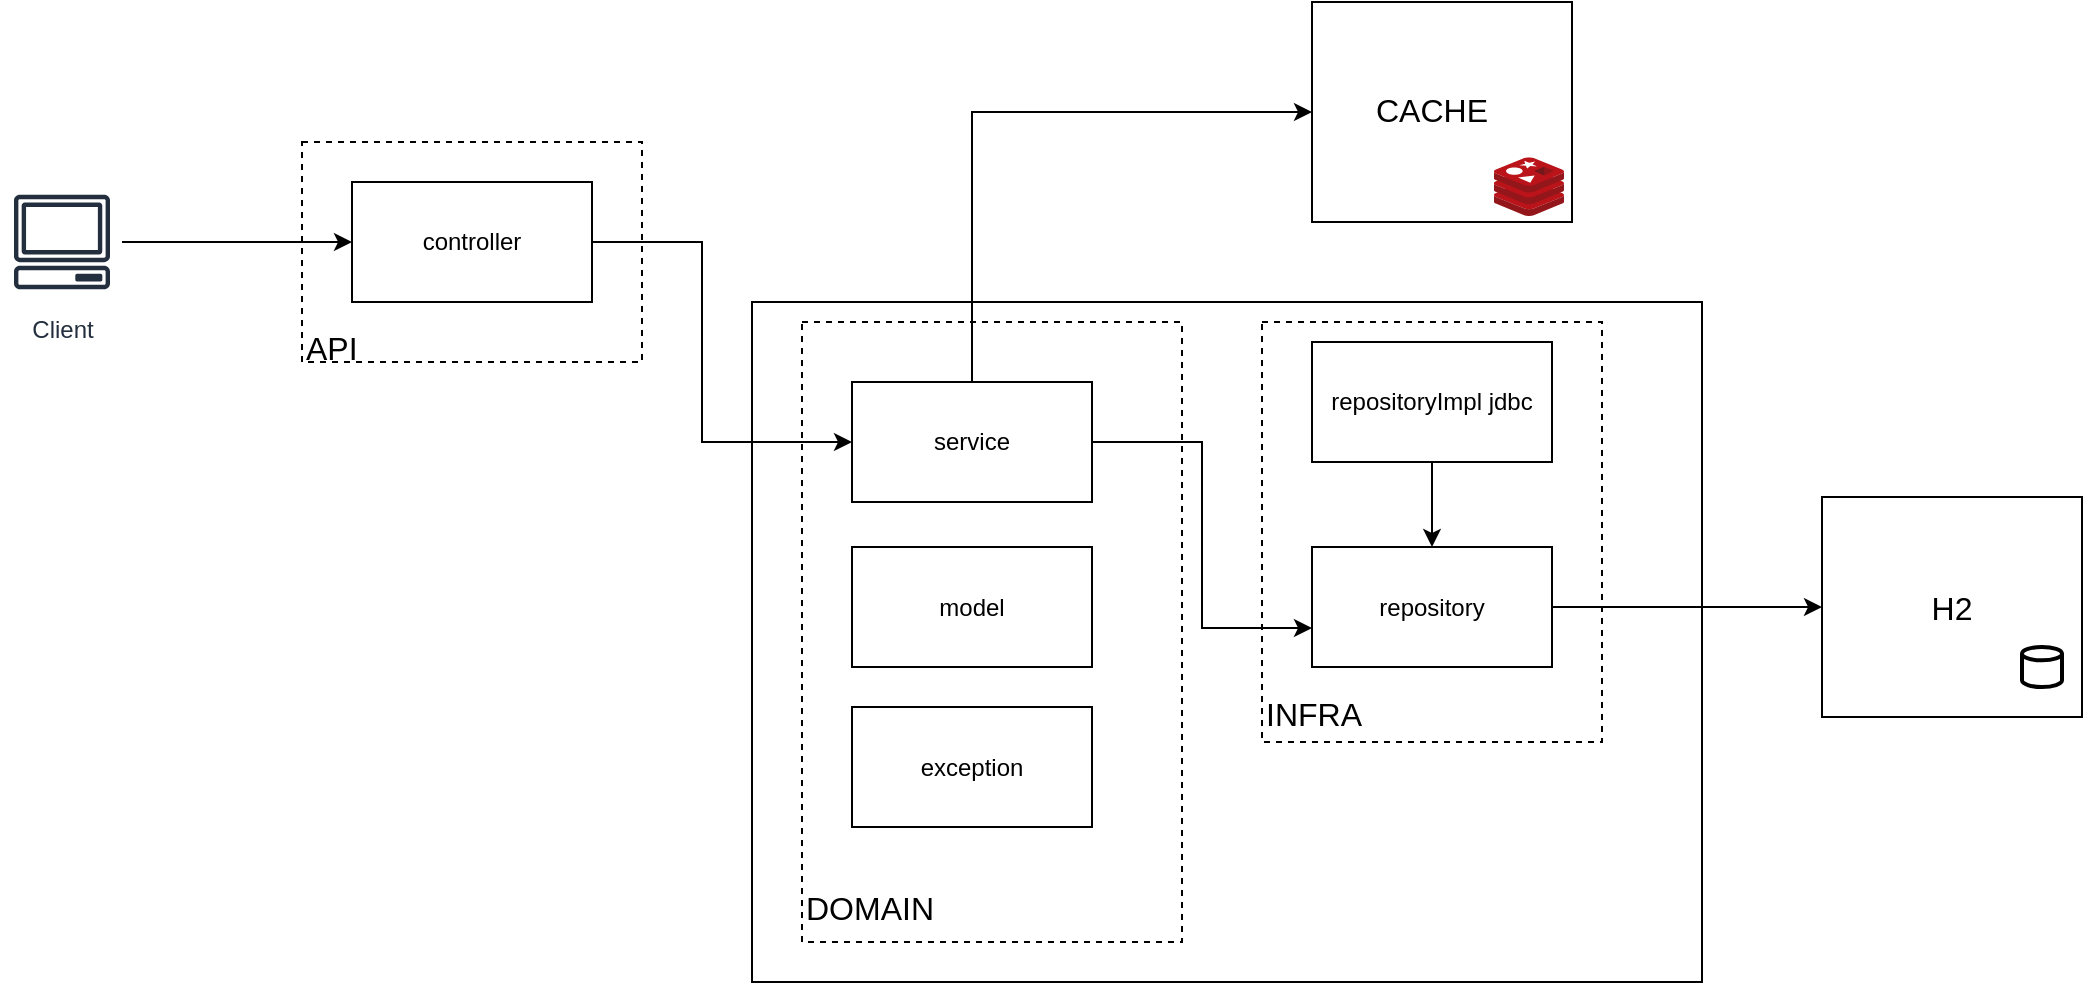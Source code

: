 <mxfile version="24.5.5" type="device">
  <diagram name="Página-1" id="eixXm7tsP6Xny6ZYl62c">
    <mxGraphModel dx="2261" dy="1907" grid="1" gridSize="10" guides="1" tooltips="1" connect="1" arrows="1" fold="1" page="1" pageScale="1" pageWidth="827" pageHeight="1169" math="0" shadow="0">
      <root>
        <mxCell id="0" />
        <mxCell id="1" parent="0" />
        <mxCell id="e14M_U0_Y1kipxvu9IPv-54" value="" style="rounded=0;whiteSpace=wrap;html=1;" parent="1" vertex="1">
          <mxGeometry x="245" y="100" width="475" height="340" as="geometry" />
        </mxCell>
        <mxCell id="e14M_U0_Y1kipxvu9IPv-34" value="" style="rounded=0;whiteSpace=wrap;html=1;" parent="1" vertex="1">
          <mxGeometry x="525" y="-50" width="130" height="110" as="geometry" />
        </mxCell>
        <mxCell id="e14M_U0_Y1kipxvu9IPv-4" value="" style="rounded=0;whiteSpace=wrap;html=1;dashed=1;" parent="1" vertex="1">
          <mxGeometry x="270" y="110" width="190" height="310" as="geometry" />
        </mxCell>
        <mxCell id="e14M_U0_Y1kipxvu9IPv-15" value="" style="rounded=0;whiteSpace=wrap;html=1;dashed=1;" parent="1" vertex="1">
          <mxGeometry x="500" y="110" width="170" height="210" as="geometry" />
        </mxCell>
        <mxCell id="e14M_U0_Y1kipxvu9IPv-1" value="" style="rounded=0;whiteSpace=wrap;html=1;dashed=1;" parent="1" vertex="1">
          <mxGeometry x="20" y="20" width="170" height="110" as="geometry" />
        </mxCell>
        <mxCell id="e14M_U0_Y1kipxvu9IPv-22" style="edgeStyle=orthogonalEdgeStyle;rounded=0;orthogonalLoop=1;jettySize=auto;html=1;exitX=1;exitY=0.5;exitDx=0;exitDy=0;entryX=0;entryY=0.5;entryDx=0;entryDy=0;" parent="1" source="e14M_U0_Y1kipxvu9IPv-2" target="e14M_U0_Y1kipxvu9IPv-5" edge="1">
          <mxGeometry relative="1" as="geometry">
            <Array as="points">
              <mxPoint x="220" y="70" />
              <mxPoint x="220" y="170" />
            </Array>
          </mxGeometry>
        </mxCell>
        <mxCell id="e14M_U0_Y1kipxvu9IPv-2" value="controller" style="rounded=0;whiteSpace=wrap;html=1;" parent="1" vertex="1">
          <mxGeometry x="45" y="40" width="120" height="60" as="geometry" />
        </mxCell>
        <mxCell id="e14M_U0_Y1kipxvu9IPv-3" value="&lt;h1 style=&quot;margin-top: 0px;&quot;&gt;&lt;span style=&quot;font-weight: normal;&quot;&gt;&lt;font style=&quot;font-size: 16px;&quot;&gt;API&lt;/font&gt;&lt;/span&gt;&lt;/h1&gt;" style="text;html=1;whiteSpace=wrap;overflow=hidden;rounded=0;fontStyle=0" parent="1" vertex="1">
          <mxGeometry x="20" y="100" width="80" height="40" as="geometry" />
        </mxCell>
        <mxCell id="e14M_U0_Y1kipxvu9IPv-28" style="edgeStyle=orthogonalEdgeStyle;rounded=0;orthogonalLoop=1;jettySize=auto;html=1;exitX=1;exitY=0.5;exitDx=0;exitDy=0;" parent="1" source="e14M_U0_Y1kipxvu9IPv-5" target="e14M_U0_Y1kipxvu9IPv-14" edge="1">
          <mxGeometry relative="1" as="geometry">
            <Array as="points">
              <mxPoint x="470" y="170" />
              <mxPoint x="470" y="263" />
            </Array>
          </mxGeometry>
        </mxCell>
        <mxCell id="fR0H_QJESCKlFLvwVIpQ-4" style="edgeStyle=orthogonalEdgeStyle;rounded=0;orthogonalLoop=1;jettySize=auto;html=1;exitX=0.5;exitY=0;exitDx=0;exitDy=0;entryX=0;entryY=0.5;entryDx=0;entryDy=0;" edge="1" parent="1" source="e14M_U0_Y1kipxvu9IPv-5" target="e14M_U0_Y1kipxvu9IPv-34">
          <mxGeometry relative="1" as="geometry" />
        </mxCell>
        <mxCell id="e14M_U0_Y1kipxvu9IPv-5" value="service" style="rounded=0;whiteSpace=wrap;html=1;" parent="1" vertex="1">
          <mxGeometry x="295" y="140" width="120" height="60" as="geometry" />
        </mxCell>
        <mxCell id="e14M_U0_Y1kipxvu9IPv-6" value="&lt;h1 style=&quot;margin-top: 0px;&quot;&gt;&lt;span style=&quot;font-weight: normal;&quot;&gt;&lt;font style=&quot;font-size: 16px;&quot;&gt;DOMAIN&lt;/font&gt;&lt;/span&gt;&lt;/h1&gt;" style="text;html=1;whiteSpace=wrap;overflow=hidden;rounded=0;fontStyle=0" parent="1" vertex="1">
          <mxGeometry x="270" y="380" width="70" height="30" as="geometry" />
        </mxCell>
        <mxCell id="e14M_U0_Y1kipxvu9IPv-33" style="edgeStyle=orthogonalEdgeStyle;rounded=0;orthogonalLoop=1;jettySize=auto;html=1;exitX=0.5;exitY=1;exitDx=0;exitDy=0;entryX=0.5;entryY=0;entryDx=0;entryDy=0;" parent="1" source="e14M_U0_Y1kipxvu9IPv-7" target="e14M_U0_Y1kipxvu9IPv-14" edge="1">
          <mxGeometry relative="1" as="geometry" />
        </mxCell>
        <mxCell id="e14M_U0_Y1kipxvu9IPv-7" value="repositoryImpl jdbc" style="rounded=0;whiteSpace=wrap;html=1;" parent="1" vertex="1">
          <mxGeometry x="525" y="120" width="120" height="60" as="geometry" />
        </mxCell>
        <mxCell id="e14M_U0_Y1kipxvu9IPv-10" value="model" style="rounded=0;whiteSpace=wrap;html=1;" parent="1" vertex="1">
          <mxGeometry x="295" y="222.5" width="120" height="60" as="geometry" />
        </mxCell>
        <mxCell id="e14M_U0_Y1kipxvu9IPv-12" value="exception" style="rounded=0;whiteSpace=wrap;html=1;" parent="1" vertex="1">
          <mxGeometry x="295" y="302.5" width="120" height="60" as="geometry" />
        </mxCell>
        <mxCell id="fR0H_QJESCKlFLvwVIpQ-8" style="edgeStyle=orthogonalEdgeStyle;rounded=0;orthogonalLoop=1;jettySize=auto;html=1;exitX=1;exitY=0.5;exitDx=0;exitDy=0;entryX=0;entryY=0.5;entryDx=0;entryDy=0;" edge="1" parent="1" source="e14M_U0_Y1kipxvu9IPv-14" target="fR0H_QJESCKlFLvwVIpQ-5">
          <mxGeometry relative="1" as="geometry" />
        </mxCell>
        <mxCell id="e14M_U0_Y1kipxvu9IPv-14" value="repository" style="rounded=0;whiteSpace=wrap;html=1;" parent="1" vertex="1">
          <mxGeometry x="525" y="222.5" width="120" height="60" as="geometry" />
        </mxCell>
        <mxCell id="e14M_U0_Y1kipxvu9IPv-16" value="&lt;h1 style=&quot;margin-top: 0px;&quot;&gt;&lt;span style=&quot;font-weight: normal;&quot;&gt;&lt;font style=&quot;font-size: 16px;&quot;&gt;INFRA&lt;/font&gt;&lt;/span&gt;&lt;/h1&gt;" style="text;html=1;whiteSpace=wrap;overflow=hidden;rounded=0;fontStyle=0" parent="1" vertex="1">
          <mxGeometry x="500" y="282.5" width="70" height="30" as="geometry" />
        </mxCell>
        <mxCell id="e14M_U0_Y1kipxvu9IPv-21" style="edgeStyle=orthogonalEdgeStyle;rounded=0;orthogonalLoop=1;jettySize=auto;html=1;entryX=0;entryY=0.5;entryDx=0;entryDy=0;" parent="1" source="e14M_U0_Y1kipxvu9IPv-20" target="e14M_U0_Y1kipxvu9IPv-2" edge="1">
          <mxGeometry relative="1" as="geometry" />
        </mxCell>
        <mxCell id="e14M_U0_Y1kipxvu9IPv-20" value="Client" style="sketch=0;outlineConnect=0;fontColor=#232F3E;gradientColor=none;strokeColor=#232F3E;fillColor=#ffffff;dashed=0;verticalLabelPosition=bottom;verticalAlign=top;align=center;html=1;fontSize=12;fontStyle=0;aspect=fixed;shape=mxgraph.aws4.resourceIcon;resIcon=mxgraph.aws4.client;" parent="1" vertex="1">
          <mxGeometry x="-130" y="40" width="60" height="60" as="geometry" />
        </mxCell>
        <mxCell id="e14M_U0_Y1kipxvu9IPv-41" value="&lt;h1 style=&quot;margin-top: 0px;&quot;&gt;&lt;span style=&quot;font-weight: normal;&quot;&gt;&lt;font style=&quot;font-size: 16px;&quot;&gt;CACHE&lt;/font&gt;&lt;/span&gt;&lt;/h1&gt;" style="text;html=1;whiteSpace=wrap;overflow=hidden;rounded=0;fontStyle=0" parent="1" vertex="1">
          <mxGeometry x="555" y="-19" width="70" height="30" as="geometry" />
        </mxCell>
        <mxCell id="e14M_U0_Y1kipxvu9IPv-42" value="" style="image;sketch=0;aspect=fixed;html=1;points=[];align=center;fontSize=12;image=img/lib/mscae/Cache_Redis_Product.svg;" parent="1" vertex="1">
          <mxGeometry x="616" y="27.6" width="35" height="29.4" as="geometry" />
        </mxCell>
        <mxCell id="fR0H_QJESCKlFLvwVIpQ-5" value="" style="rounded=0;whiteSpace=wrap;html=1;" vertex="1" parent="1">
          <mxGeometry x="780" y="197.5" width="130" height="110" as="geometry" />
        </mxCell>
        <mxCell id="e14M_U0_Y1kipxvu9IPv-56" value="" style="strokeWidth=2;html=1;shape=mxgraph.flowchart.database;whiteSpace=wrap;" parent="1" vertex="1">
          <mxGeometry x="880" y="272.5" width="20" height="20" as="geometry" />
        </mxCell>
        <mxCell id="fR0H_QJESCKlFLvwVIpQ-6" style="edgeStyle=orthogonalEdgeStyle;rounded=0;orthogonalLoop=1;jettySize=auto;html=1;exitX=0.5;exitY=1;exitDx=0;exitDy=0;" edge="1" parent="1" source="fR0H_QJESCKlFLvwVIpQ-5" target="fR0H_QJESCKlFLvwVIpQ-5">
          <mxGeometry relative="1" as="geometry" />
        </mxCell>
        <mxCell id="fR0H_QJESCKlFLvwVIpQ-7" value="&lt;h1 style=&quot;margin-top: 0px;&quot;&gt;&lt;span style=&quot;font-weight: normal;&quot;&gt;&lt;font style=&quot;font-size: 16px;&quot;&gt;H2&lt;/font&gt;&lt;/span&gt;&lt;/h1&gt;" style="text;html=1;whiteSpace=wrap;overflow=hidden;rounded=0;fontStyle=0;align=center;" vertex="1" parent="1">
          <mxGeometry x="810" y="230" width="70" height="30" as="geometry" />
        </mxCell>
      </root>
    </mxGraphModel>
  </diagram>
</mxfile>
